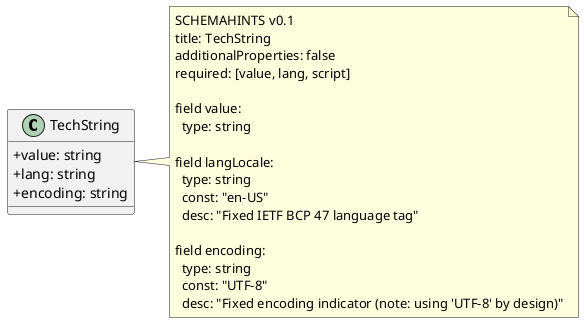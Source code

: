 ' TechString.puml
@startuml
skinparam classAttributeIconSize 0

class TechString {
  +value: string
  +lang: string
  +encoding: string
}

note right of TechString
SCHEMAHINTS v0.1
title: TechString
additionalProperties: false
required: [value, lang, script]

field value:
  type: string

field langLocale:
  type: string
  const: "en-US"
  desc: "Fixed IETF BCP 47 language tag"

field encoding:
  type: string
  const: "UTF-8"
  desc: "Fixed encoding indicator (note: using 'UTF-8' by design)"
end note

@enduml


